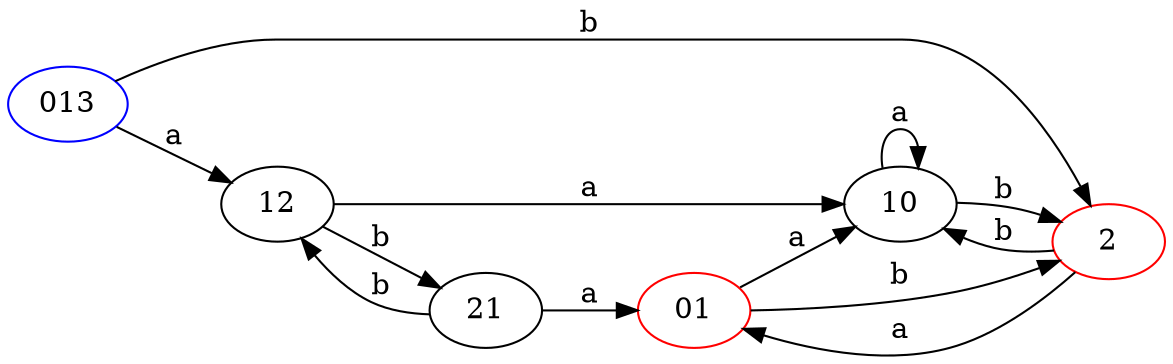 digraph {
	rankdir=LR
	01 [color=red]
	01 -> 10 [label=a]
	01 -> 2 [label=b]
	10
	10 -> 10 [label=a]
	10 -> 2 [label=b]
	2 [color=red]
	2 -> 01 [label=a]
	2 -> 10 [label=b]
	12
	12 -> 10 [label=a]
	12 -> 21 [label=b]
	21
	21 -> 01 [label=a]
	21 -> 12 [label=b]
	013 [color=blue]
	013 -> 12 [label=a]
	013 -> 2 [label=b]
}
